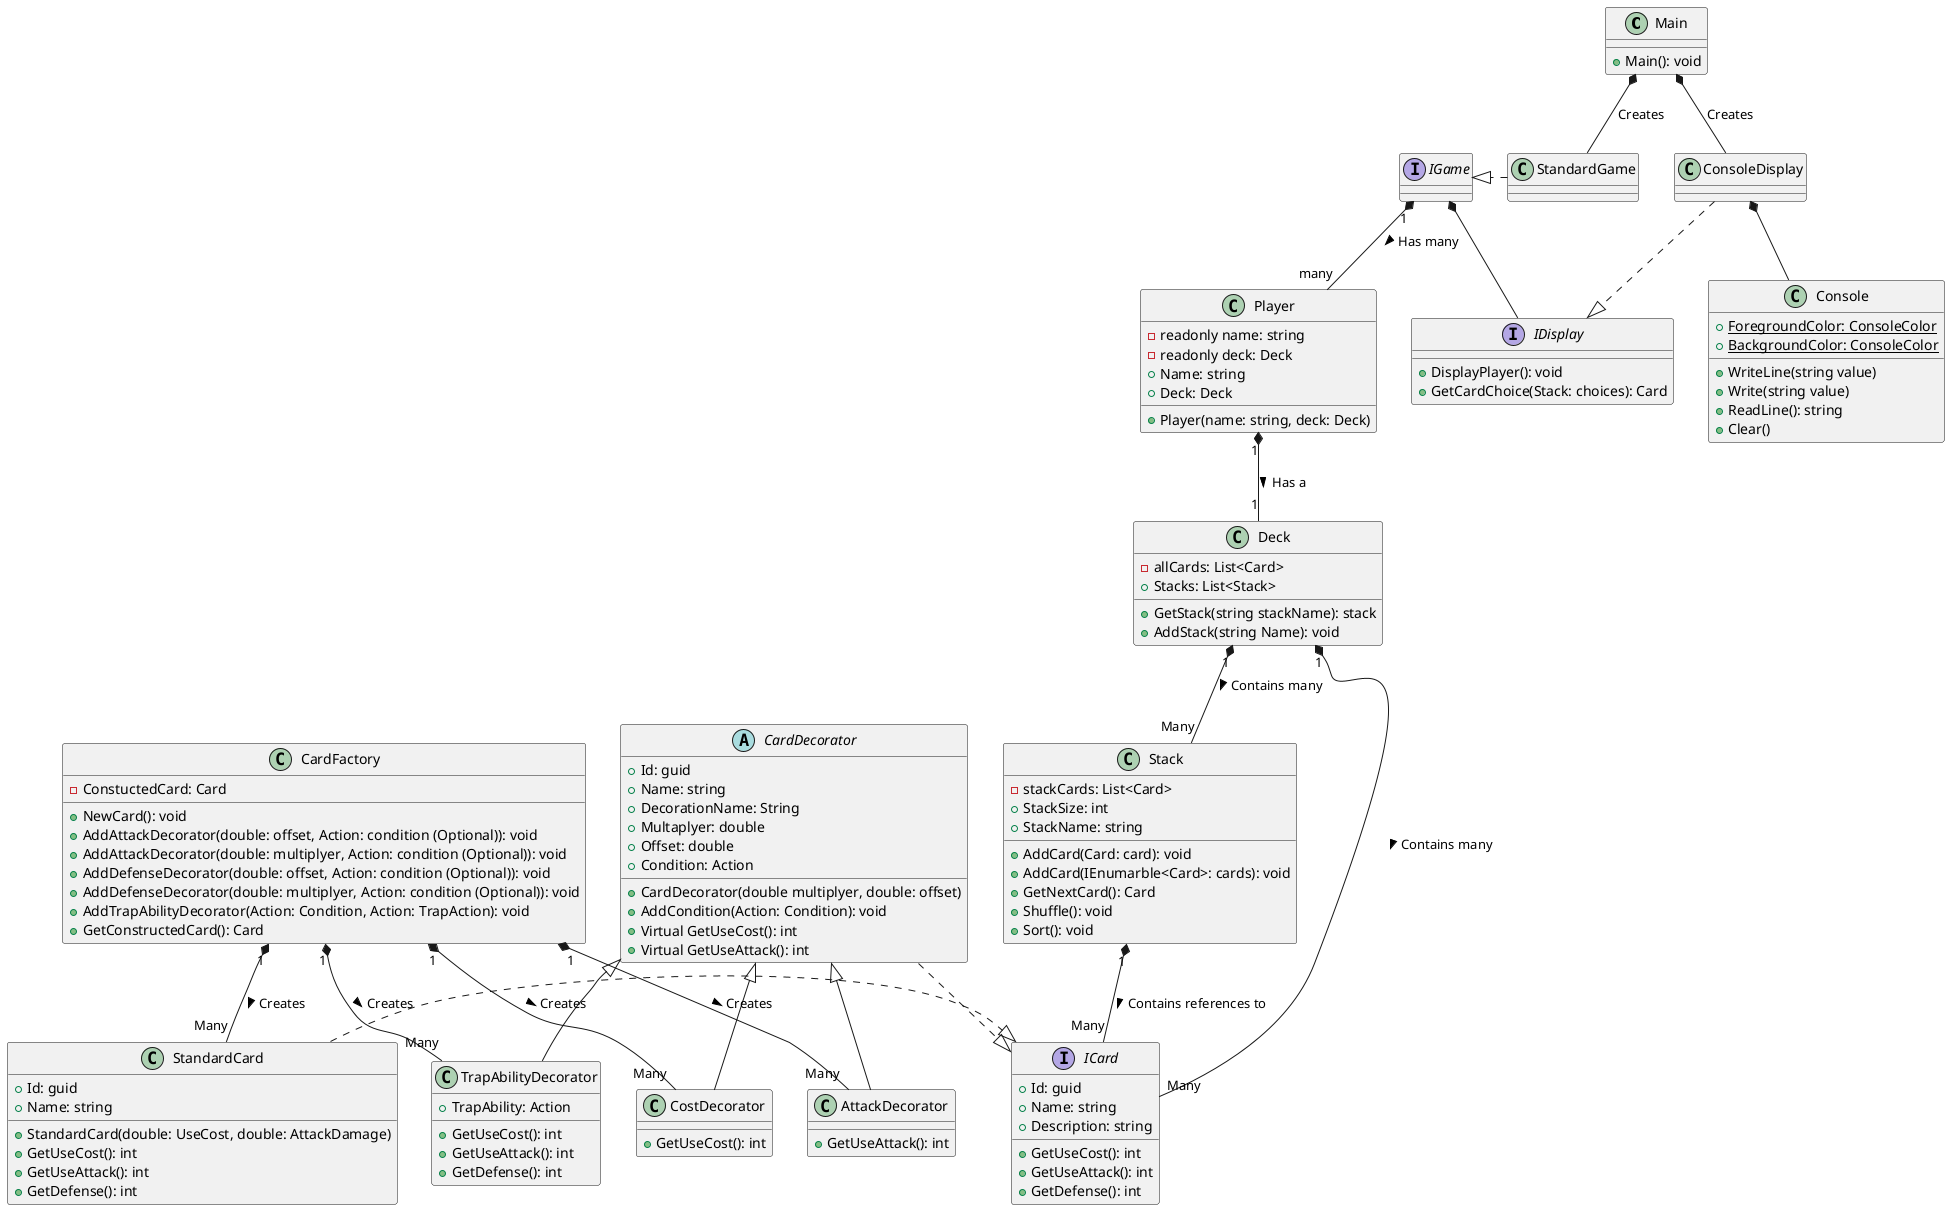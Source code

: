 @startuml

class Main {
    + Main(): void
}

interface IGame {
    
}

class Console {
    + WriteLine(string value)
    + Write(string value)
    + ReadLine(): string
    + Clear()
    {static} +ForegroundColor: ConsoleColor
    {static} +BackgroundColor: ConsoleColor
}

interface IDisplay {
    + DisplayPlayer(): void
    + GetCardChoice(Stack: choices): Card
}

class Player {
    - readonly name: string
    - readonly deck: Deck
    + Player(name: string, deck: Deck)
    + Name: string
    + Deck: Deck
}

class Deck {
    - allCards: List<Card>
    + Stacks: List<Stack>
    + GetStack(string stackName): stack 
    + AddStack(string Name): void
}

class Stack {
    - stackCards: List<Card>
    + StackSize: int
    + StackName: string
    + AddCard(Card: card): void
    + AddCard(IEnumarble<Card>: cards): void
    + GetNextCard(): Card
    + Shuffle(): void
    + Sort(): void
}

class CardFactory
{
    - ConstuctedCard: Card
    + NewCard(): void
    + AddAttackDecorator(double: offset, Action: condition (Optional)): void
    + AddAttackDecorator(double: multiplyer, Action: condition (Optional)): void
    + AddDefenseDecorator(double: offset, Action: condition (Optional)): void
    + AddDefenseDecorator(double: multiplyer, Action: condition (Optional)): void
    + AddTrapAbilityDecorator(Action: Condition, Action: TrapAction): void
    + GetConstructedCard(): Card
}

interface ICard {
    + Id: guid
    + Name: string
    + Description: string
    + GetUseCost(): int
    + GetUseAttack(): int
    + GetDefense(): int
}

abstract CardDecorator {
    + Id: guid
    + Name: string
    + DecorationName: String
    + Multaplyer: double
    + Offset: double
    + Condition: Action
    + CardDecorator(double multiplyer, double: offset)
    + AddCondition(Action: Condition): void 
    + Virtual GetUseCost(): int
    + Virtual GetUseAttack(): int
}

class AttackDecorator extends CardDecorator {
    + GetUseAttack(): int
}

class CostDecorator extends CardDecorator {
    + GetUseCost(): int
}

class TrapAbilityDecorator extends CardDecorator {
    + TrapAbility: Action
    + GetUseCost(): int
    + GetUseAttack(): int
    + GetDefense(): int
}

class StandardCard {
    + Id: guid
    + Name: string
    + StandardCard(double: UseCost, double: AttackDamage)
    + GetUseCost(): int
    + GetUseAttack(): int
    + GetDefense(): int
}


Main *-- StandardGame: Creates
Main *-- ConsoleDisplay: Creates
ConsoleDisplay *-- Console
IGame *-- IDisplay

ConsoleDisplay .|> IDisplay
StandardGame .|> IGame

IGame "1" *-- "many" Player : Has many >

Player "1" *-- "1" Deck : Has a >
Deck "1" *-- "Many" Stack : Contains many >

Deck "1" *-- "Many" ICard : Contains many >
Stack "1" *-- "Many" ICard : Contains references to  >

StandardCard .|> ICard
CardDecorator .|> ICard
CardFactory "1" *-- "Many" StandardCard : Creates >
CardFactory "1" *-- "Many" AttackDecorator : Creates >
CardFactory "1" *-- "Many" CostDecorator : Creates >
CardFactory "1" *-- "Many" TrapAbilityDecorator : Creates >

@enduml